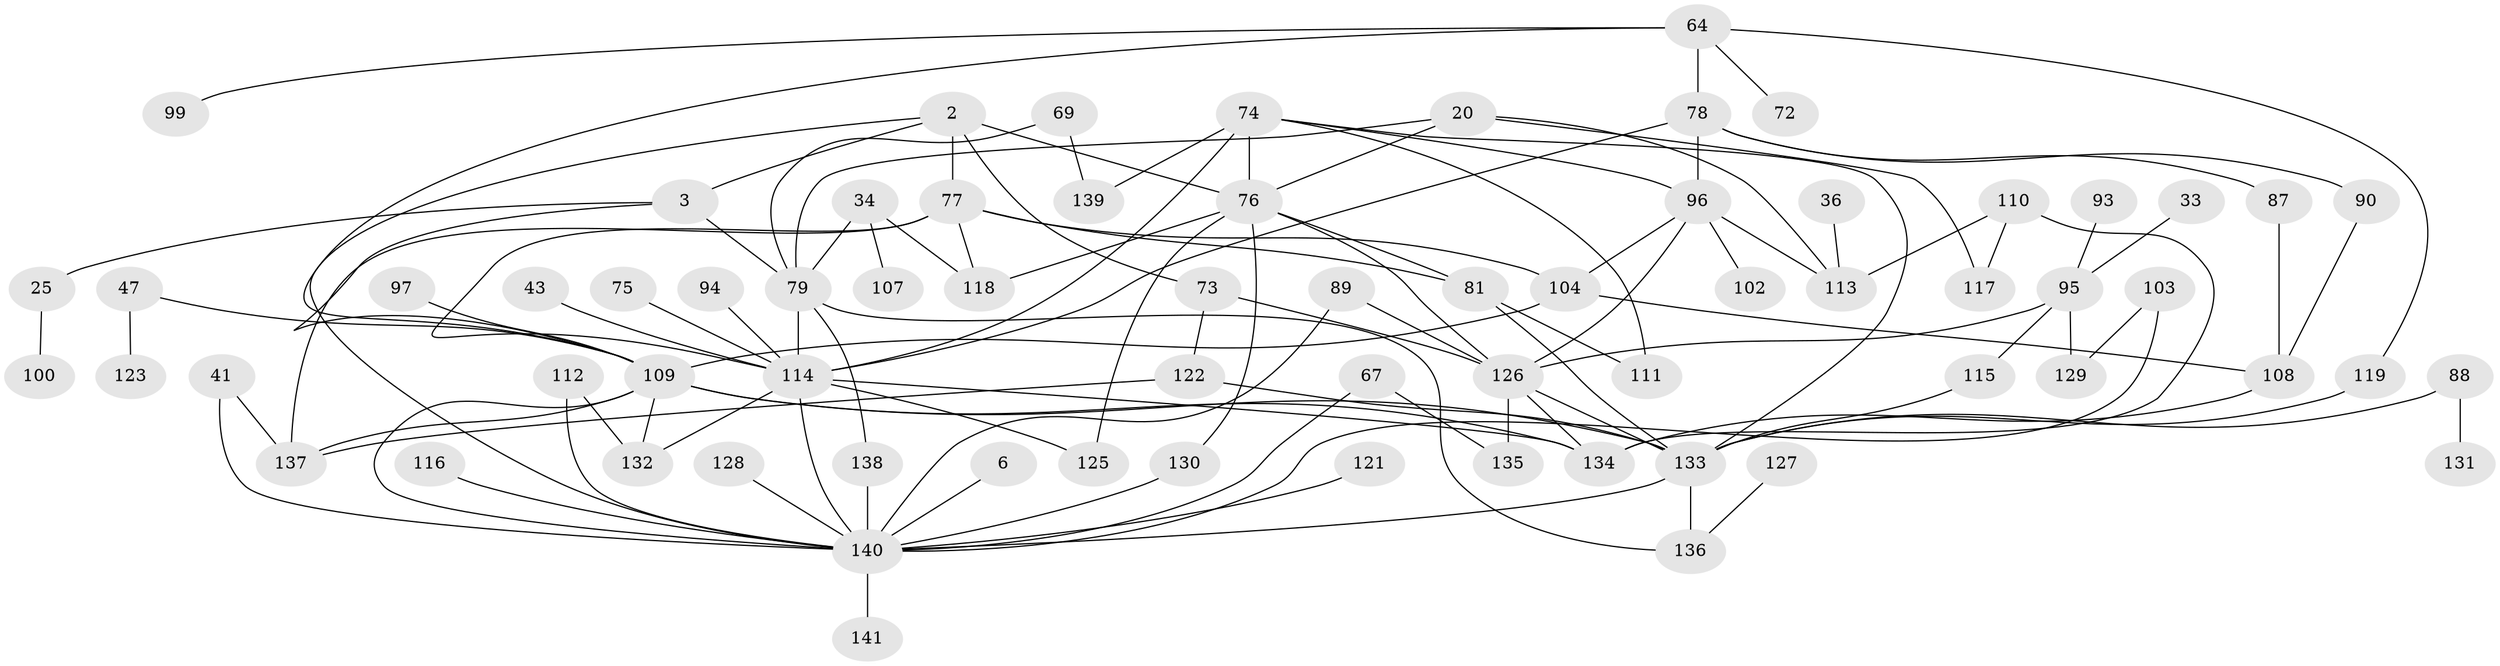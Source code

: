 // original degree distribution, {5: 0.0851063829787234, 7: 0.03546099290780142, 4: 0.14184397163120568, 1: 0.18439716312056736, 6: 0.028368794326241134, 3: 0.2907801418439716, 8: 0.0070921985815602835, 2: 0.22695035460992907}
// Generated by graph-tools (version 1.1) at 2025/45/03/04/25 21:45:54]
// undirected, 70 vertices, 112 edges
graph export_dot {
graph [start="1"]
  node [color=gray90,style=filled];
  2;
  3;
  6;
  20;
  25;
  33;
  34;
  36;
  41;
  43;
  47;
  64 [super="+56"];
  67;
  69 [super="+10+39"];
  72;
  73 [super="+7"];
  74 [super="+52+21"];
  75;
  76 [super="+1+65+29"];
  77 [super="+40"];
  78 [super="+55"];
  79 [super="+9+63"];
  81 [super="+44"];
  87;
  88 [super="+71"];
  89;
  90;
  93;
  94;
  95 [super="+85"];
  96 [super="+49"];
  97;
  99;
  100;
  102;
  103;
  104 [super="+86"];
  107;
  108;
  109 [super="+35+19+27+54"];
  110 [super="+60"];
  111;
  112;
  113 [super="+32"];
  114 [super="+17+14+70+98"];
  115;
  116;
  117;
  118;
  119 [super="+92+106"];
  121;
  122 [super="+42"];
  123;
  125;
  126 [super="+13+105"];
  127;
  128;
  129;
  130;
  131;
  132 [super="+84"];
  133 [super="+68+120+101"];
  134;
  135;
  136 [super="+48"];
  137;
  138;
  139;
  140 [super="+124"];
  141;
  2 -- 3;
  2 -- 73 [weight=2];
  2 -- 76;
  2 -- 77;
  2 -- 140 [weight=2];
  3 -- 25;
  3 -- 79 [weight=2];
  3 -- 109;
  6 -- 140;
  20 -- 117;
  20 -- 79;
  20 -- 76;
  20 -- 113;
  25 -- 100;
  33 -- 95;
  34 -- 107;
  34 -- 118;
  34 -- 79 [weight=2];
  36 -- 113;
  41 -- 137;
  41 -- 140;
  43 -- 114;
  47 -- 123;
  47 -- 109;
  64 -- 72;
  64 -- 99;
  64 -- 109;
  64 -- 78;
  64 -- 119;
  67 -- 135;
  67 -- 140;
  69 -- 139;
  69 -- 79;
  73 -- 126 [weight=3];
  73 -- 122 [weight=2];
  74 -- 139;
  74 -- 76 [weight=4];
  74 -- 111;
  74 -- 96;
  74 -- 133 [weight=2];
  74 -- 114 [weight=2];
  75 -- 114;
  76 -- 118;
  76 -- 126 [weight=2];
  76 -- 130;
  76 -- 125;
  76 -- 81;
  77 -- 137;
  77 -- 81;
  77 -- 114;
  77 -- 104 [weight=2];
  77 -- 118;
  78 -- 90;
  78 -- 96;
  78 -- 87;
  78 -- 114;
  79 -- 138;
  79 -- 114;
  79 -- 136;
  81 -- 111;
  81 -- 133;
  87 -- 108;
  88 -- 131;
  88 -- 133;
  89 -- 126;
  89 -- 140;
  90 -- 108;
  93 -- 95;
  94 -- 114;
  95 -- 115;
  95 -- 129;
  95 -- 126;
  96 -- 126 [weight=2];
  96 -- 102;
  96 -- 104 [weight=2];
  96 -- 113 [weight=2];
  97 -- 109;
  103 -- 129;
  103 -- 140;
  104 -- 109 [weight=3];
  104 -- 108;
  108 -- 134;
  109 -- 134;
  109 -- 137;
  109 -- 133 [weight=3];
  109 -- 140 [weight=2];
  109 -- 132;
  110 -- 117;
  110 -- 134;
  110 -- 113;
  112 -- 132;
  112 -- 140;
  114 -- 125;
  114 -- 140;
  114 -- 134;
  114 -- 132;
  115 -- 133;
  116 -- 140;
  119 -- 133 [weight=2];
  121 -- 140;
  122 -- 133 [weight=2];
  122 -- 137;
  126 -- 135;
  126 -- 134;
  126 -- 133 [weight=2];
  127 -- 136;
  128 -- 140;
  130 -- 140;
  133 -- 136;
  133 -- 140 [weight=3];
  138 -- 140;
  140 -- 141;
}
